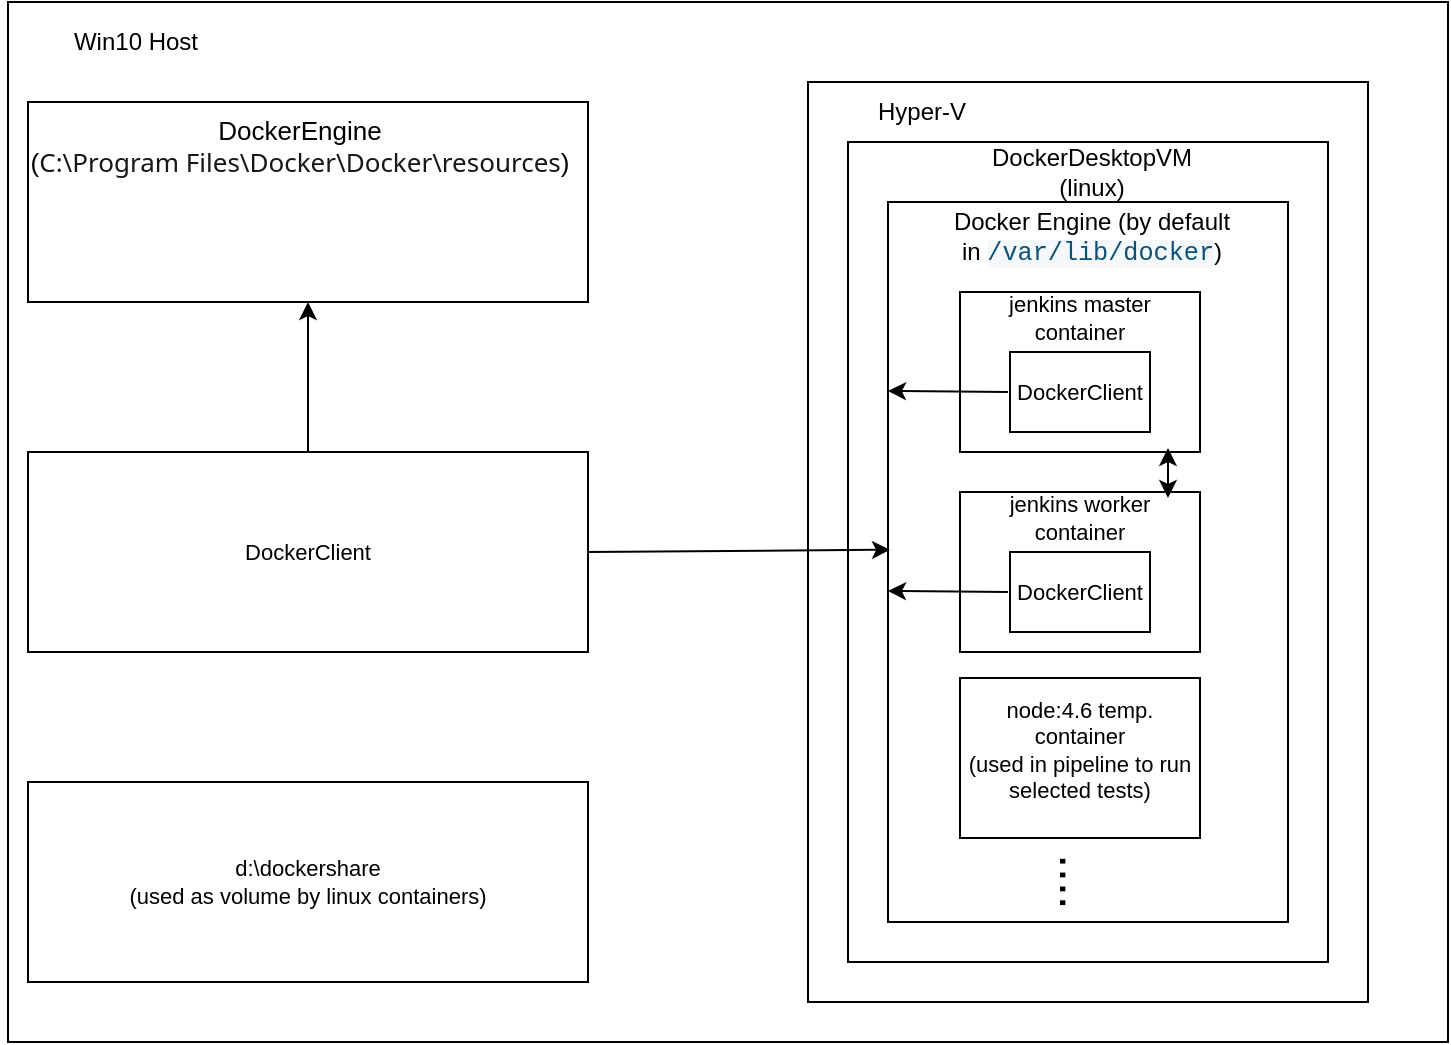 <mxfile version="11.1.1" type="device"><diagram id="M79mItP-x7x81CzJAFiI" name="Page-1"><mxGraphModel dx="1422" dy="824" grid="1" gridSize="10" guides="1" tooltips="1" connect="1" arrows="1" fold="1" page="1" pageScale="1" pageWidth="850" pageHeight="1100" math="0" shadow="0"><root><mxCell id="0"/><mxCell id="1" parent="0"/><mxCell id="VHQQP7Z-B7ltb8pZe9Hk-1" value="" style="rounded=0;whiteSpace=wrap;html=1;" parent="1" vertex="1"><mxGeometry x="40" y="120" width="720" height="520" as="geometry"/></mxCell><mxCell id="VHQQP7Z-B7ltb8pZe9Hk-2" value="Win10 Host" style="text;html=1;strokeColor=none;fillColor=none;align=center;verticalAlign=middle;whiteSpace=wrap;rounded=0;" parent="1" vertex="1"><mxGeometry x="44" y="130" width="120" height="20" as="geometry"/></mxCell><mxCell id="VHQQP7Z-B7ltb8pZe9Hk-3" value="" style="rounded=0;whiteSpace=wrap;html=1;" parent="1" vertex="1"><mxGeometry x="50" y="170" width="280" height="100" as="geometry"/></mxCell><mxCell id="VHQQP7Z-B7ltb8pZe9Hk-4" value="" style="rounded=0;whiteSpace=wrap;html=1;" parent="1" vertex="1"><mxGeometry x="440" y="160" width="280" height="460" as="geometry"/></mxCell><mxCell id="VHQQP7Z-B7ltb8pZe9Hk-5" value="Hyper-V" style="text;html=1;strokeColor=none;fillColor=none;align=center;verticalAlign=middle;whiteSpace=wrap;rounded=0;" parent="1" vertex="1"><mxGeometry x="447" y="165" width="100" height="20" as="geometry"/></mxCell><mxCell id="VHQQP7Z-B7ltb8pZe9Hk-6" value="" style="rounded=0;whiteSpace=wrap;html=1;" parent="1" vertex="1"><mxGeometry x="460" y="190" width="240" height="410" as="geometry"/></mxCell><mxCell id="VHQQP7Z-B7ltb8pZe9Hk-7" value="DockerDesktopVM (linux)" style="text;html=1;strokeColor=none;fillColor=none;align=center;verticalAlign=middle;whiteSpace=wrap;rounded=0;" parent="1" vertex="1"><mxGeometry x="516" y="195" width="132" height="20" as="geometry"/></mxCell><mxCell id="VHQQP7Z-B7ltb8pZe9Hk-8" value="" style="rounded=0;whiteSpace=wrap;html=1;" parent="1" vertex="1"><mxGeometry x="480" y="220" width="200" height="360" as="geometry"/></mxCell><mxCell id="VHQQP7Z-B7ltb8pZe9Hk-9" value="&lt;font&gt;&lt;span style=&quot;font-size: 13px&quot;&gt;DockerEngine &lt;/span&gt;&lt;br&gt;&lt;span style=&quot;font-size: 13px&quot;&gt;(&lt;/span&gt;&lt;font color=&quot;#171717&quot; face=&quot;segoe ui, segoeui, helvetica neue, helvetica, arial, sans-serif&quot;&gt;&lt;span style=&quot;font-size: 13px&quot;&gt;C:\Program Files\Docker\Docker\resources&lt;/span&gt;&lt;/font&gt;&lt;span style=&quot;font-size: 13px&quot;&gt;)&lt;/span&gt;&lt;/font&gt;" style="text;html=1;strokeColor=none;fillColor=none;align=center;verticalAlign=middle;whiteSpace=wrap;rounded=0;fontSize=11;" parent="1" vertex="1"><mxGeometry x="36" y="182" width="300" height="20" as="geometry"/></mxCell><mxCell id="VHQQP7Z-B7ltb8pZe9Hk-10" value="DockerClient" style="rounded=0;whiteSpace=wrap;html=1;fontSize=11;" parent="1" vertex="1"><mxGeometry x="50" y="345" width="280" height="100" as="geometry"/></mxCell><mxCell id="VHQQP7Z-B7ltb8pZe9Hk-11" value="d:\dockershare&lt;br&gt;(used as volume by linux containers)" style="rounded=0;whiteSpace=wrap;html=1;fontSize=11;" parent="1" vertex="1"><mxGeometry x="50" y="510" width="280" height="100" as="geometry"/></mxCell><mxCell id="VHQQP7Z-B7ltb8pZe9Hk-12" value="&lt;span style=&quot;font-size: 12px&quot;&gt;Docker Engine (by default in&amp;nbsp;&lt;/span&gt;&lt;span style=&quot;color: rgb(12 , 81 , 118) ; font-family: &amp;#34;menlo&amp;#34; , &amp;#34;monaco&amp;#34; , &amp;#34;consolas&amp;#34; , &amp;#34;courier new&amp;#34; , monospace ; font-size: 12.6px ; text-align: left ; white-space: nowrap ; background-color: rgb(245 , 248 , 250)&quot;&gt;/var/lib/docker&lt;/span&gt;&lt;span style=&quot;font-size: 12px&quot;&gt;)&lt;/span&gt;" style="text;html=1;strokeColor=none;fillColor=none;align=center;verticalAlign=middle;whiteSpace=wrap;rounded=0;fontSize=11;" parent="1" vertex="1"><mxGeometry x="487" y="238" width="190" as="geometry"/></mxCell><mxCell id="VHQQP7Z-B7ltb8pZe9Hk-15" value="" style="endArrow=classic;html=1;fontSize=11;exitX=0.5;exitY=0;exitDx=0;exitDy=0;entryX=0.5;entryY=1;entryDx=0;entryDy=0;" parent="1" source="VHQQP7Z-B7ltb8pZe9Hk-10" target="VHQQP7Z-B7ltb8pZe9Hk-3" edge="1"><mxGeometry width="50" height="50" relative="1" as="geometry"><mxPoint x="185.5" y="360" as="sourcePoint"/><mxPoint x="185.5" y="270" as="targetPoint"/></mxGeometry></mxCell><mxCell id="VHQQP7Z-B7ltb8pZe9Hk-16" value="" style="endArrow=classic;html=1;fontSize=11;entryX=0.005;entryY=0.483;entryDx=0;entryDy=0;entryPerimeter=0;" parent="1" target="VHQQP7Z-B7ltb8pZe9Hk-8" edge="1"><mxGeometry width="50" height="50" relative="1" as="geometry"><mxPoint x="330" y="395" as="sourcePoint"/><mxPoint x="420" y="395" as="targetPoint"/></mxGeometry></mxCell><mxCell id="VHQQP7Z-B7ltb8pZe9Hk-17" value="" style="rounded=0;whiteSpace=wrap;html=1;fontSize=11;" parent="1" vertex="1"><mxGeometry x="516" y="265" width="120" height="80" as="geometry"/></mxCell><mxCell id="VHQQP7Z-B7ltb8pZe9Hk-18" value="jenkins master container" style="text;html=1;strokeColor=none;fillColor=none;align=center;verticalAlign=middle;whiteSpace=wrap;rounded=0;fontSize=11;" parent="1" vertex="1"><mxGeometry x="516" y="268" width="120" height="20" as="geometry"/></mxCell><mxCell id="VHQQP7Z-B7ltb8pZe9Hk-19" value="DockerClient" style="rounded=0;whiteSpace=wrap;html=1;fontSize=11;" parent="1" vertex="1"><mxGeometry x="541" y="295" width="70" height="40" as="geometry"/></mxCell><mxCell id="VHQQP7Z-B7ltb8pZe9Hk-20" value="" style="endArrow=classic;html=1;fontSize=11;" parent="1" edge="1"><mxGeometry width="50" height="50" relative="1" as="geometry"><mxPoint x="540" y="315" as="sourcePoint"/><mxPoint x="480" y="314.5" as="targetPoint"/></mxGeometry></mxCell><mxCell id="VHQQP7Z-B7ltb8pZe9Hk-21" value="" style="rounded=0;whiteSpace=wrap;html=1;fontSize=11;" parent="1" vertex="1"><mxGeometry x="516" y="365" width="120" height="80" as="geometry"/></mxCell><mxCell id="VHQQP7Z-B7ltb8pZe9Hk-22" value="jenkins worker&lt;br&gt;container" style="text;html=1;strokeColor=none;fillColor=none;align=center;verticalAlign=middle;whiteSpace=wrap;rounded=0;fontSize=11;" parent="1" vertex="1"><mxGeometry x="516" y="368" width="120" height="20" as="geometry"/></mxCell><mxCell id="VHQQP7Z-B7ltb8pZe9Hk-23" value="DockerClient" style="rounded=0;whiteSpace=wrap;html=1;fontSize=11;" parent="1" vertex="1"><mxGeometry x="541" y="395" width="70" height="40" as="geometry"/></mxCell><mxCell id="VHQQP7Z-B7ltb8pZe9Hk-24" value="" style="endArrow=classic;html=1;fontSize=11;" parent="1" edge="1"><mxGeometry width="50" height="50" relative="1" as="geometry"><mxPoint x="540" y="415" as="sourcePoint"/><mxPoint x="480" y="414.5" as="targetPoint"/></mxGeometry></mxCell><mxCell id="VHQQP7Z-B7ltb8pZe9Hk-26" value="" style="rounded=0;whiteSpace=wrap;html=1;fontSize=11;" parent="1" vertex="1"><mxGeometry x="516" y="458" width="120" height="80" as="geometry"/></mxCell><mxCell id="VHQQP7Z-B7ltb8pZe9Hk-27" value="node:4.6 temp. container&lt;br&gt;(used in pipeline to run selected tests)" style="text;html=1;strokeColor=none;fillColor=none;align=center;verticalAlign=middle;whiteSpace=wrap;rounded=0;fontSize=11;" parent="1" vertex="1"><mxGeometry x="516" y="484" width="120" height="20" as="geometry"/></mxCell><mxCell id="VHQQP7Z-B7ltb8pZe9Hk-30" value="...." style="text;html=1;strokeColor=none;fillColor=none;align=center;verticalAlign=middle;whiteSpace=wrap;rounded=0;fontSize=25;rotation=90;" parent="1" vertex="1"><mxGeometry x="556" y="550" width="40" height="20" as="geometry"/></mxCell><mxCell id="M0oRwMTuo54joZ4Y4rl3-1" value="" style="endArrow=classic;startArrow=classic;html=1;" edge="1" parent="1"><mxGeometry width="50" height="50" relative="1" as="geometry"><mxPoint x="620" y="368" as="sourcePoint"/><mxPoint x="620" y="343" as="targetPoint"/><Array as="points"><mxPoint x="620" y="343"/></Array></mxGeometry></mxCell></root></mxGraphModel></diagram></mxfile>